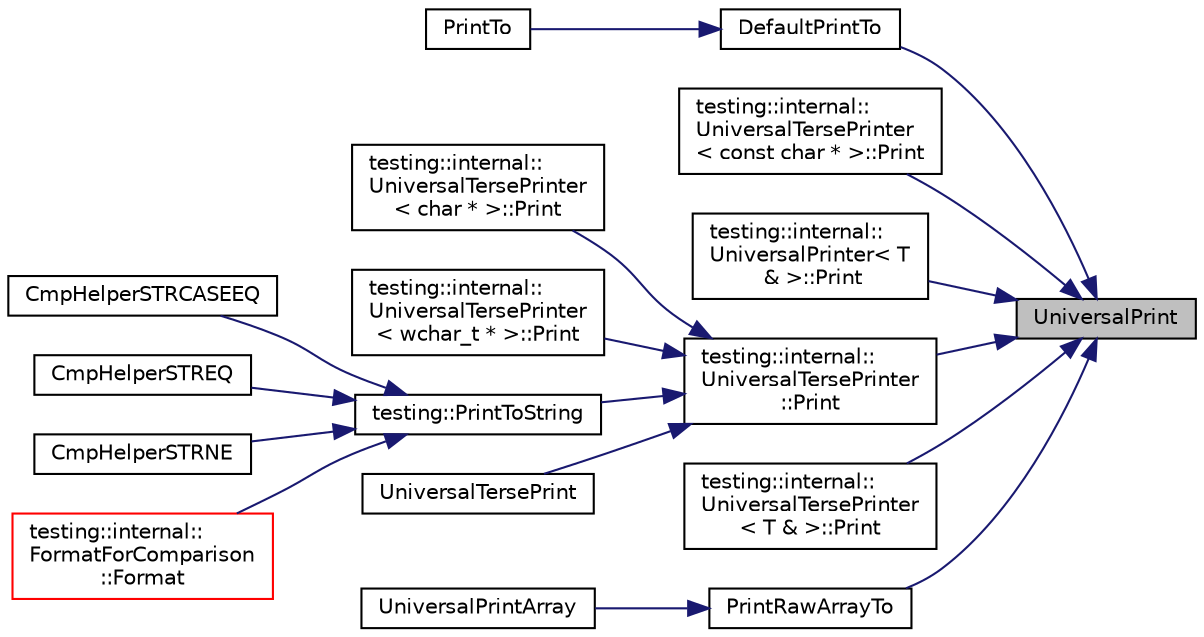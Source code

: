digraph "UniversalPrint"
{
 // INTERACTIVE_SVG=YES
 // LATEX_PDF_SIZE
  bgcolor="transparent";
  edge [fontname="Helvetica",fontsize="10",labelfontname="Helvetica",labelfontsize="10"];
  node [fontname="Helvetica",fontsize="10",shape=record];
  rankdir="RL";
  Node1 [label="UniversalPrint",height=0.2,width=0.4,color="black", fillcolor="grey75", style="filled", fontcolor="black",tooltip=" "];
  Node1 -> Node2 [dir="back",color="midnightblue",fontsize="10",style="solid",fontname="Helvetica"];
  Node2 [label="DefaultPrintTo",height=0.2,width=0.4,color="black",URL="$d0/da7/namespacetesting_1_1internal_ac7dfe02c4c1cbfe89c23a93d873079c5.html#ac7dfe02c4c1cbfe89c23a93d873079c5",tooltip=" "];
  Node2 -> Node3 [dir="back",color="midnightblue",fontsize="10",style="solid",fontname="Helvetica"];
  Node3 [label="PrintTo",height=0.2,width=0.4,color="black",URL="$d0/da7/namespacetesting_1_1internal_adb3c27150dbe661db0e0c4be27533460.html#adb3c27150dbe661db0e0c4be27533460",tooltip=" "];
  Node1 -> Node4 [dir="back",color="midnightblue",fontsize="10",style="solid",fontname="Helvetica"];
  Node4 [label="testing::internal::\lUniversalTersePrinter\l\< const char * \>::Print",height=0.2,width=0.4,color="black",URL="$d1/d61/classtesting_1_1internal_1_1UniversalTersePrinter_3_01const_01char_01_5_01_4_a316eea1e922d58a05929d990b9b149e4.html#a316eea1e922d58a05929d990b9b149e4",tooltip=" "];
  Node1 -> Node5 [dir="back",color="midnightblue",fontsize="10",style="solid",fontname="Helvetica"];
  Node5 [label="testing::internal::\lUniversalPrinter\< T\l & \>::Print",height=0.2,width=0.4,color="black",URL="$db/d6e/classtesting_1_1internal_1_1UniversalPrinter_3_01T_01_6_01_4_ac137bd6f09f642f1cd84e6da21383ff0.html#ac137bd6f09f642f1cd84e6da21383ff0",tooltip=" "];
  Node1 -> Node6 [dir="back",color="midnightblue",fontsize="10",style="solid",fontname="Helvetica"];
  Node6 [label="testing::internal::\lUniversalTersePrinter\l::Print",height=0.2,width=0.4,color="black",URL="$d3/dae/classtesting_1_1internal_1_1UniversalTersePrinter_ac137bd6f09f642f1cd84e6da21383ff0.html#ac137bd6f09f642f1cd84e6da21383ff0",tooltip=" "];
  Node6 -> Node7 [dir="back",color="midnightblue",fontsize="10",style="solid",fontname="Helvetica"];
  Node7 [label="testing::internal::\lUniversalTersePrinter\l\< char * \>::Print",height=0.2,width=0.4,color="black",URL="$dc/da9/classtesting_1_1internal_1_1UniversalTersePrinter_3_01char_01_5_01_4_a18ee54bb091a350a637c230f0bcad2cb.html#a18ee54bb091a350a637c230f0bcad2cb",tooltip=" "];
  Node6 -> Node8 [dir="back",color="midnightblue",fontsize="10",style="solid",fontname="Helvetica"];
  Node8 [label="testing::internal::\lUniversalTersePrinter\l\< wchar_t * \>::Print",height=0.2,width=0.4,color="black",URL="$de/d41/classtesting_1_1internal_1_1UniversalTersePrinter_3_01wchar__t_01_5_01_4_a64fffd83a2b427c368bd352e882af014.html#a64fffd83a2b427c368bd352e882af014",tooltip=" "];
  Node6 -> Node9 [dir="back",color="midnightblue",fontsize="10",style="solid",fontname="Helvetica"];
  Node9 [label="testing::PrintToString",height=0.2,width=0.4,color="black",URL="$d0/d75/namespacetesting_aa5717bb1144edd1d262d310ba70c82ed.html#aa5717bb1144edd1d262d310ba70c82ed",tooltip=" "];
  Node9 -> Node10 [dir="back",color="midnightblue",fontsize="10",style="solid",fontname="Helvetica"];
  Node10 [label="CmpHelperSTRCASEEQ",height=0.2,width=0.4,color="black",URL="$d0/da7/namespacetesting_1_1internal_a68b6238b102354b97e221aba773a570a.html#a68b6238b102354b97e221aba773a570a",tooltip=" "];
  Node9 -> Node11 [dir="back",color="midnightblue",fontsize="10",style="solid",fontname="Helvetica"];
  Node11 [label="CmpHelperSTREQ",height=0.2,width=0.4,color="black",URL="$d0/da7/namespacetesting_1_1internal_ac603b70553d63dfdaeace0c959ea43eb.html#ac603b70553d63dfdaeace0c959ea43eb",tooltip=" "];
  Node9 -> Node12 [dir="back",color="midnightblue",fontsize="10",style="solid",fontname="Helvetica"];
  Node12 [label="CmpHelperSTRNE",height=0.2,width=0.4,color="black",URL="$d0/da7/namespacetesting_1_1internal_a675759a40d2867bc51981f7594f6beca.html#a675759a40d2867bc51981f7594f6beca",tooltip=" "];
  Node9 -> Node13 [dir="back",color="midnightblue",fontsize="10",style="solid",fontname="Helvetica"];
  Node13 [label="testing::internal::\lFormatForComparison\l::Format",height=0.2,width=0.4,color="red",URL="$d6/db1/classtesting_1_1internal_1_1FormatForComparison_a71c59ddcde066d9d31b76924801f7c89.html#a71c59ddcde066d9d31b76924801f7c89",tooltip=" "];
  Node6 -> Node22 [dir="back",color="midnightblue",fontsize="10",style="solid",fontname="Helvetica"];
  Node22 [label="UniversalTersePrint",height=0.2,width=0.4,color="black",URL="$d0/da7/namespacetesting_1_1internal_afa92f5a284929dc3723e654a25feb7b9.html#afa92f5a284929dc3723e654a25feb7b9",tooltip=" "];
  Node1 -> Node23 [dir="back",color="midnightblue",fontsize="10",style="solid",fontname="Helvetica"];
  Node23 [label="testing::internal::\lUniversalTersePrinter\l\< T & \>::Print",height=0.2,width=0.4,color="black",URL="$d0/d02/classtesting_1_1internal_1_1UniversalTersePrinter_3_01T_01_6_01_4_ac137bd6f09f642f1cd84e6da21383ff0.html#ac137bd6f09f642f1cd84e6da21383ff0",tooltip=" "];
  Node1 -> Node24 [dir="back",color="midnightblue",fontsize="10",style="solid",fontname="Helvetica"];
  Node24 [label="PrintRawArrayTo",height=0.2,width=0.4,color="black",URL="$d0/da7/namespacetesting_1_1internal_ad3013b6b4c825edee9fe18ff1d982faa.html#ad3013b6b4c825edee9fe18ff1d982faa",tooltip=" "];
  Node24 -> Node25 [dir="back",color="midnightblue",fontsize="10",style="solid",fontname="Helvetica"];
  Node25 [label="UniversalPrintArray",height=0.2,width=0.4,color="black",URL="$d0/da7/namespacetesting_1_1internal_ad79d71c3110f8eb24ab352d68f29436a.html#ad79d71c3110f8eb24ab352d68f29436a",tooltip=" "];
}
